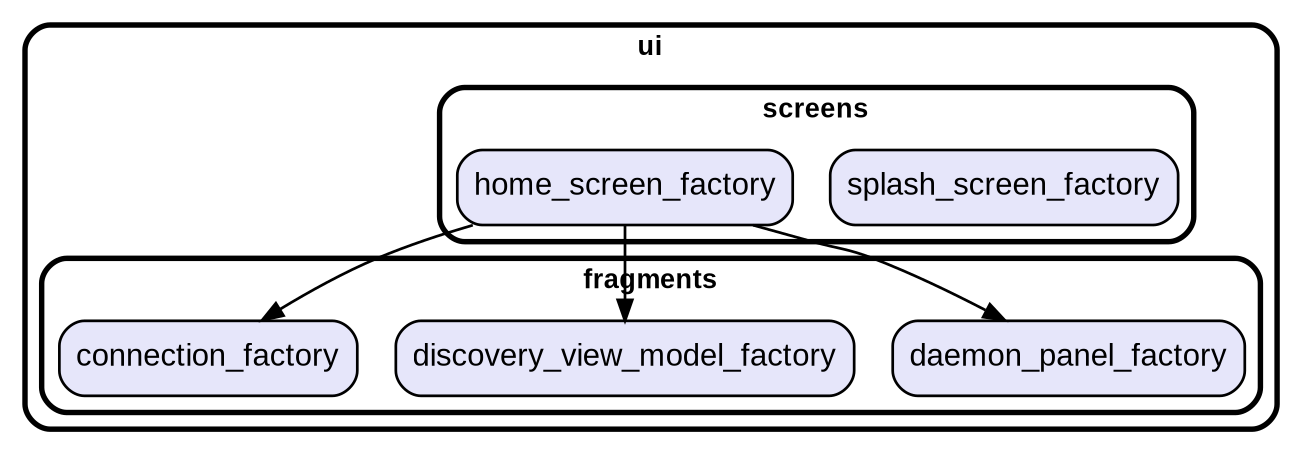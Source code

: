 digraph "" {
  graph [style=rounded fontname="Arial Black" fontsize=13 penwidth=2.6];
  node [shape=rect style="filled,rounded" fontname=Arial fontsize=15 fillcolor=Lavender penwidth=1.3];
  edge [penwidth=1.3];
  "/fragments/daemon_panel_factory.dart" [label="daemon_panel_factory"];
  "/fragments/discovery_view_model_factory.dart" [label="discovery_view_model_factory"];
  "/fragments/connection_factory.dart" [label="connection_factory"];
  "/screens/splash_screen_factory.dart" [label="splash_screen_factory"];
  "/screens/home_screen_factory.dart" [label="home_screen_factory"];
  subgraph "cluster~" {
    label="ui";
    subgraph "cluster~/fragments" {
      label="fragments";
      "/fragments/daemon_panel_factory.dart";
      "/fragments/discovery_view_model_factory.dart";
      "/fragments/connection_factory.dart";
    }
    subgraph "cluster~/screens" {
      label="screens";
      "/screens/splash_screen_factory.dart";
      "/screens/home_screen_factory.dart";
    }
  }
  "/screens/home_screen_factory.dart" -> "/fragments/connection_factory.dart";
  "/screens/home_screen_factory.dart" -> "/fragments/daemon_panel_factory.dart";
  "/screens/home_screen_factory.dart" -> "/fragments/discovery_view_model_factory.dart";
}

